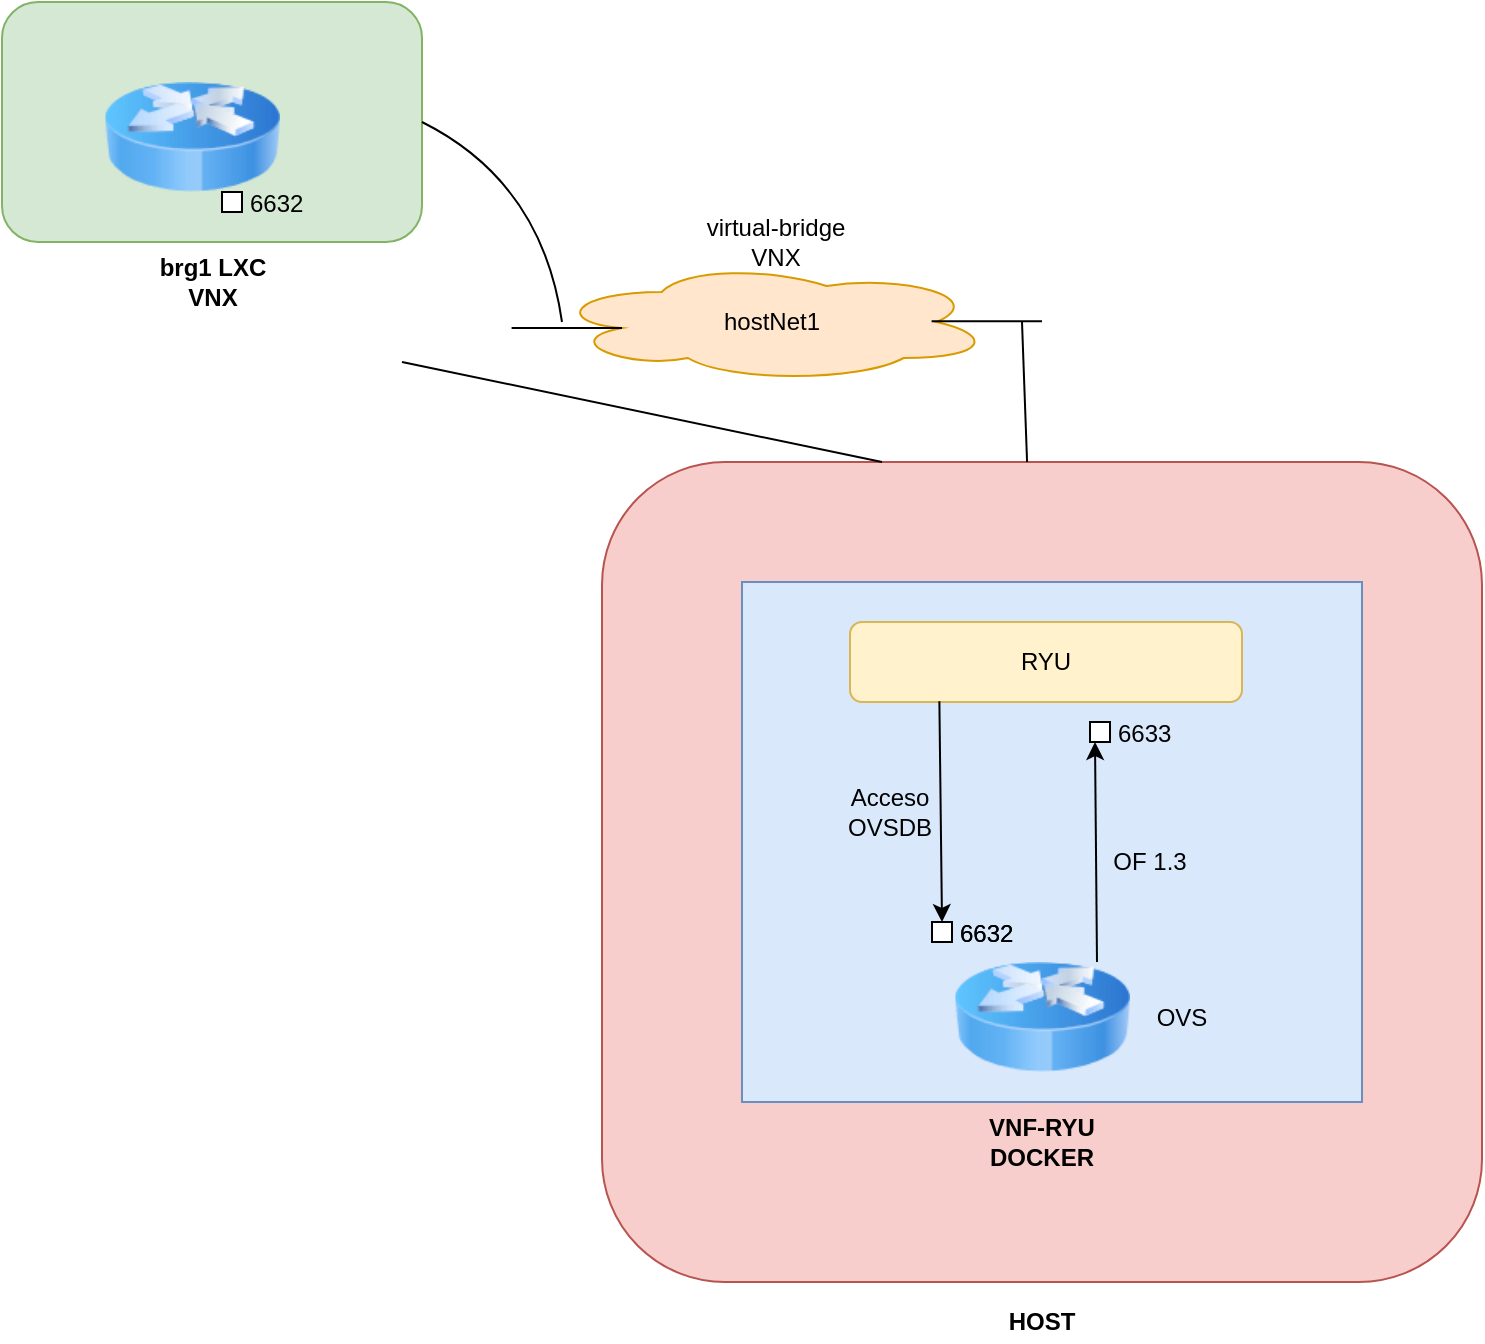 <mxfile version="13.9.9" type="device"><diagram id="Mek9XDeIte971bkETX-X" name="Página-1"><mxGraphModel dx="2500" dy="2136" grid="1" gridSize="10" guides="1" tooltips="1" connect="1" arrows="1" fold="1" page="1" pageScale="1" pageWidth="827" pageHeight="1169" math="0" shadow="0"><root><mxCell id="0"/><mxCell id="1" parent="0"/><mxCell id="jTktuo863tIq6c0hG7Gn-1" value="" style="rounded=1;whiteSpace=wrap;html=1;fillColor=#f8cecc;strokeColor=#b85450;" vertex="1" parent="1"><mxGeometry x="210" y="220" width="440" height="410" as="geometry"/></mxCell><mxCell id="jTktuo863tIq6c0hG7Gn-2" value="HOST" style="text;html=1;strokeColor=none;fillColor=none;align=center;verticalAlign=middle;whiteSpace=wrap;rounded=0;fontStyle=1" vertex="1" parent="1"><mxGeometry x="410" y="640" width="40" height="20" as="geometry"/></mxCell><mxCell id="jTktuo863tIq6c0hG7Gn-4" value="" style="rounded=0;whiteSpace=wrap;html=1;fillColor=#dae8fc;strokeColor=#6c8ebf;" vertex="1" parent="1"><mxGeometry x="280" y="280" width="310" height="260" as="geometry"/></mxCell><mxCell id="jTktuo863tIq6c0hG7Gn-5" value="RYU" style="rounded=1;whiteSpace=wrap;html=1;fillColor=#fff2cc;strokeColor=#d6b656;" vertex="1" parent="1"><mxGeometry x="334" y="300" width="196" height="40" as="geometry"/></mxCell><mxCell id="jTktuo863tIq6c0hG7Gn-6" value="" style="image;html=1;image=img/lib/clip_art/networking/Router_Icon_128x128.png" vertex="1" parent="1"><mxGeometry x="375" y="470" width="110" height="55" as="geometry"/></mxCell><mxCell id="jTktuo863tIq6c0hG7Gn-7" value="6632" style="fontStyle=0;labelPosition=right;verticalLabelPosition=middle;align=left;verticalAlign=middle;spacingLeft=2;" vertex="1" parent="1"><mxGeometry x="375" y="450" width="10" height="10" as="geometry"/></mxCell><mxCell id="jTktuo863tIq6c0hG7Gn-8" value="6633" style="fontStyle=0;labelPosition=right;verticalLabelPosition=middle;align=left;verticalAlign=middle;spacingLeft=2;" vertex="1" parent="1"><mxGeometry x="454" y="350" width="10" height="10" as="geometry"/></mxCell><mxCell id="jTktuo863tIq6c0hG7Gn-9" value="" style="endArrow=classic;html=1;exitX=0.75;exitY=0;exitDx=0;exitDy=0;entryX=0.25;entryY=1;entryDx=0;entryDy=0;" edge="1" parent="1" source="jTktuo863tIq6c0hG7Gn-6" target="jTktuo863tIq6c0hG7Gn-8"><mxGeometry width="50" height="50" relative="1" as="geometry"><mxPoint x="610" y="450" as="sourcePoint"/><mxPoint x="660" y="400" as="targetPoint"/></mxGeometry></mxCell><mxCell id="jTktuo863tIq6c0hG7Gn-10" value="OF 1.3" style="text;html=1;strokeColor=none;fillColor=none;align=center;verticalAlign=middle;whiteSpace=wrap;rounded=0;" vertex="1" parent="1"><mxGeometry x="464" y="410" width="40" height="20" as="geometry"/></mxCell><mxCell id="jTktuo863tIq6c0hG7Gn-11" value="" style="endArrow=classic;html=1;exitX=0.228;exitY=0.992;exitDx=0;exitDy=0;entryX=0.5;entryY=0;entryDx=0;entryDy=0;exitPerimeter=0;" edge="1" parent="1" source="jTktuo863tIq6c0hG7Gn-5" target="jTktuo863tIq6c0hG7Gn-7"><mxGeometry width="50" height="50" relative="1" as="geometry"><mxPoint x="610" y="450" as="sourcePoint"/><mxPoint x="660" y="400" as="targetPoint"/></mxGeometry></mxCell><mxCell id="jTktuo863tIq6c0hG7Gn-12" value="Acceso&lt;br&gt;OVSDB" style="text;html=1;strokeColor=none;fillColor=none;align=center;verticalAlign=middle;whiteSpace=wrap;rounded=0;" vertex="1" parent="1"><mxGeometry x="334" y="385" width="40" height="20" as="geometry"/></mxCell><mxCell id="jTktuo863tIq6c0hG7Gn-13" value="VNF-RYU&lt;br&gt;DOCKER" style="text;html=1;align=center;verticalAlign=middle;whiteSpace=wrap;rounded=0;fontStyle=1" vertex="1" parent="1"><mxGeometry x="395" y="550" width="70" height="20" as="geometry"/></mxCell><mxCell id="jTktuo863tIq6c0hG7Gn-14" value="" style="rounded=1;whiteSpace=wrap;html=1;strokeColor=#82b366;fillColor=#d5e8d4;" vertex="1" parent="1"><mxGeometry x="-90" y="-10" width="210" height="120" as="geometry"/></mxCell><mxCell id="jTktuo863tIq6c0hG7Gn-15" value="brg1 LXC&lt;br&gt;VNX" style="text;html=1;strokeColor=none;fillColor=none;align=center;verticalAlign=middle;whiteSpace=wrap;rounded=0;fontStyle=1" vertex="1" parent="1"><mxGeometry x="-22.5" y="120" width="75" height="20" as="geometry"/></mxCell><mxCell id="jTktuo863tIq6c0hG7Gn-16" value="" style="curved=1;endArrow=none;html=1;exitX=1;exitY=0.5;exitDx=0;exitDy=0;endFill=0;" edge="1" parent="1" source="jTktuo863tIq6c0hG7Gn-14"><mxGeometry width="50" height="50" relative="1" as="geometry"><mxPoint x="375" y="70" as="sourcePoint"/><mxPoint x="190" y="150" as="targetPoint"/><Array as="points"><mxPoint x="180" y="80"/></Array></mxGeometry></mxCell><mxCell id="jTktuo863tIq6c0hG7Gn-20" value="" style="group" vertex="1" connectable="0" parent="1"><mxGeometry x="164.8" y="120" width="265.2" height="60" as="geometry"/></mxCell><mxCell id="jTktuo863tIq6c0hG7Gn-17" value="hostNet1" style="ellipse;shape=cloud;whiteSpace=wrap;html=1;strokeColor=#d79b00;fillColor=#ffe6cc;" vertex="1" parent="jTktuo863tIq6c0hG7Gn-20"><mxGeometry x="20" width="220" height="60" as="geometry"/></mxCell><mxCell id="jTktuo863tIq6c0hG7Gn-18" value="" style="endArrow=none;html=1;entryX=0.16;entryY=0.55;entryDx=0;entryDy=0;entryPerimeter=0;" edge="1" parent="jTktuo863tIq6c0hG7Gn-20" target="jTktuo863tIq6c0hG7Gn-17"><mxGeometry width="50" height="50" relative="1" as="geometry"><mxPoint y="33" as="sourcePoint"/><mxPoint x="210" y="140" as="targetPoint"/></mxGeometry></mxCell><mxCell id="jTktuo863tIq6c0hG7Gn-19" value="" style="endArrow=none;html=1;entryX=0.16;entryY=0.55;entryDx=0;entryDy=0;entryPerimeter=0;" edge="1" parent="jTktuo863tIq6c0hG7Gn-20"><mxGeometry width="50" height="50" relative="1" as="geometry"><mxPoint x="210" y="29.58" as="sourcePoint"/><mxPoint x="265.2" y="29.58" as="targetPoint"/></mxGeometry></mxCell><mxCell id="jTktuo863tIq6c0hG7Gn-21" value="" style="endArrow=none;html=1;" edge="1" parent="1" source="jTktuo863tIq6c0hG7Gn-1"><mxGeometry width="50" height="50" relative="1" as="geometry"><mxPoint x="370" y="230" as="sourcePoint"/><mxPoint x="420" y="150" as="targetPoint"/></mxGeometry></mxCell><mxCell id="jTktuo863tIq6c0hG7Gn-22" value="virtual-bridge&lt;br&gt;VNX" style="text;html=1;strokeColor=none;fillColor=none;align=center;verticalAlign=middle;whiteSpace=wrap;rounded=0;" vertex="1" parent="1"><mxGeometry x="252.4" y="100" width="90" height="20" as="geometry"/></mxCell><mxCell id="jTktuo863tIq6c0hG7Gn-23" value="OVS" style="text;html=1;strokeColor=none;fillColor=none;align=center;verticalAlign=middle;whiteSpace=wrap;rounded=0;" vertex="1" parent="1"><mxGeometry x="480" y="487.5" width="40" height="20" as="geometry"/></mxCell><mxCell id="jTktuo863tIq6c0hG7Gn-24" value="" style="image;html=1;image=img/lib/clip_art/networking/Router_Icon_128x128.png" vertex="1" parent="1"><mxGeometry x="-50" y="30" width="110" height="55" as="geometry"/></mxCell><mxCell id="jTktuo863tIq6c0hG7Gn-27" value="6632" style="fontStyle=0;labelPosition=right;verticalLabelPosition=middle;align=left;verticalAlign=middle;spacingLeft=2;" vertex="1" parent="1"><mxGeometry x="375" y="450" width="10" height="10" as="geometry"/></mxCell><mxCell id="jTktuo863tIq6c0hG7Gn-28" value="6632" style="fontStyle=0;labelPosition=right;verticalLabelPosition=middle;align=left;verticalAlign=middle;spacingLeft=2;" vertex="1" parent="1"><mxGeometry x="20" y="85" width="10" height="10" as="geometry"/></mxCell><mxCell id="jTktuo863tIq6c0hG7Gn-29" value="" style="endArrow=none;html=1;exitX=0.5;exitY=0;exitDx=0;exitDy=0;entryX=0.427;entryY=0.5;entryDx=0;entryDy=0;entryPerimeter=0;" edge="1" parent="1" source="jTktuo863tIq6c0hG7Gn-26"><mxGeometry width="50" height="50" relative="1" as="geometry"><mxPoint x="110" y="170" as="sourcePoint"/><mxPoint x="350.001" y="220" as="targetPoint"/></mxGeometry></mxCell></root></mxGraphModel></diagram></mxfile>